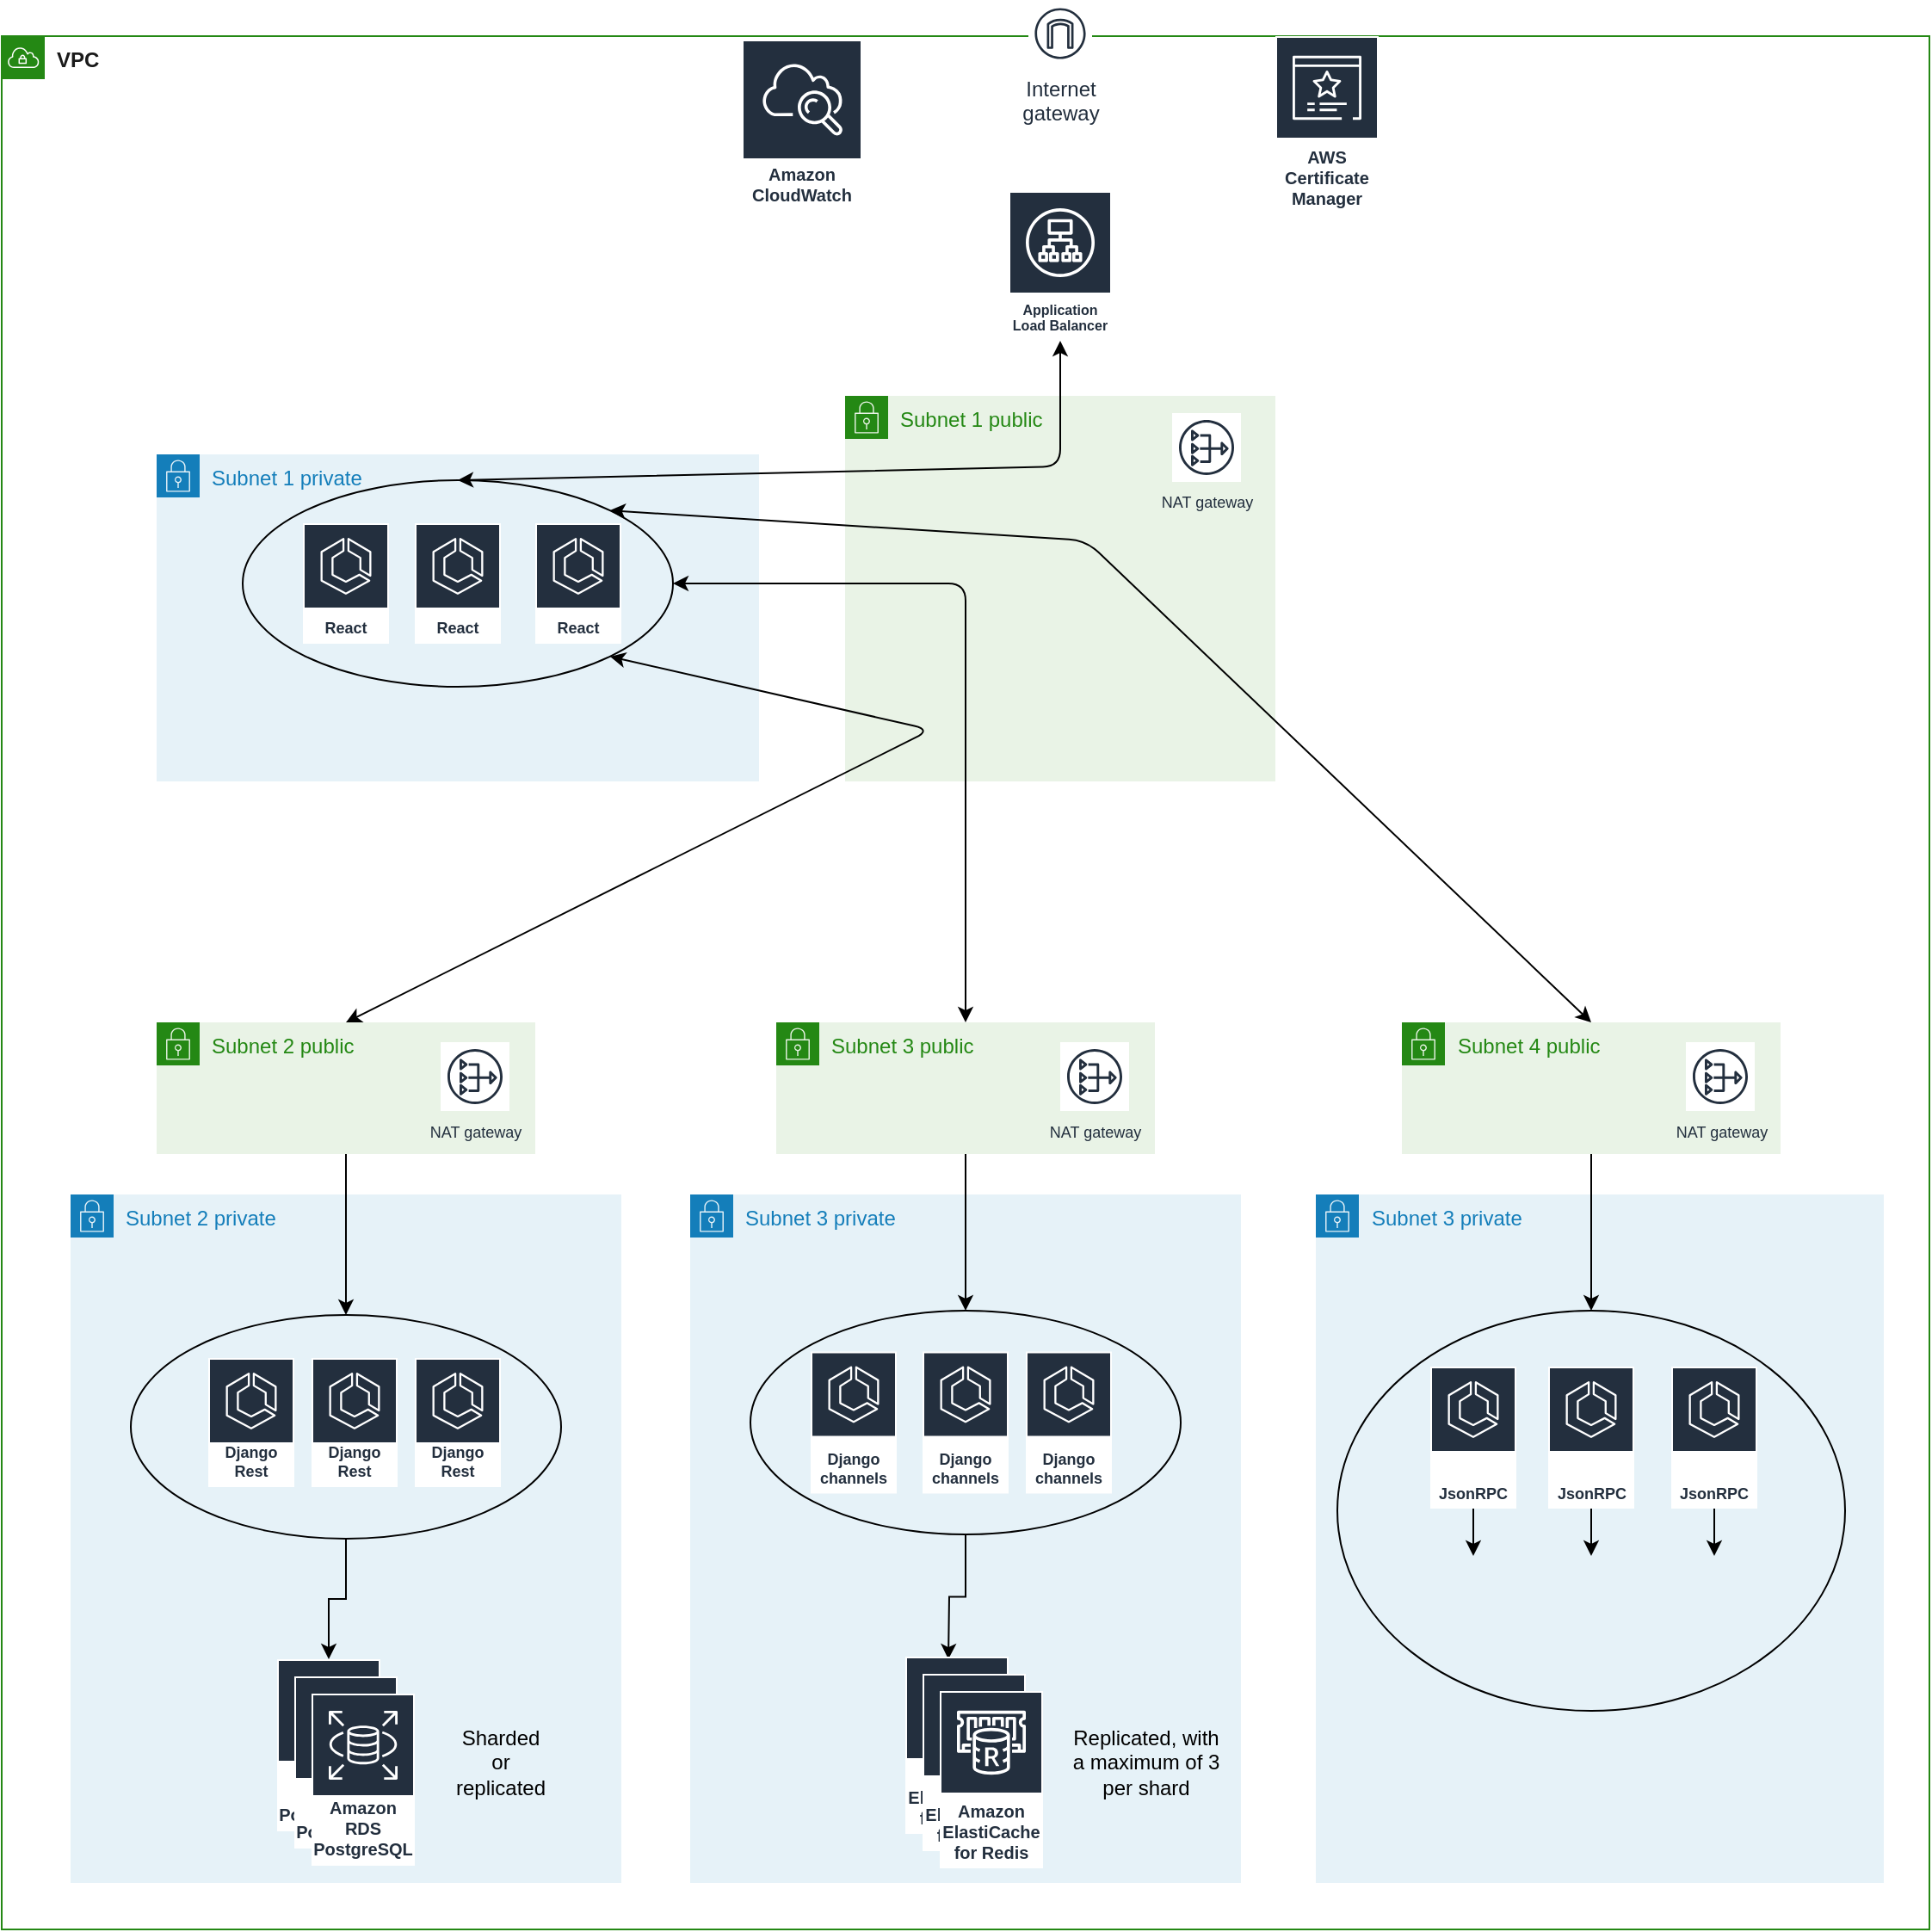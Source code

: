 <mxfile pages="2">
    <diagram id="yIJ_-FFv4Lxdrvn4IXZQ" name="DAT">
        <mxGraphModel dx="2458" dy="431" grid="1" gridSize="10" guides="1" tooltips="1" connect="1" arrows="1" fold="1" page="1" pageScale="1" pageWidth="827" pageHeight="1169" math="0" shadow="0">
            <root>
                <mxCell id="0"/>
                <mxCell id="1" parent="0"/>
                <mxCell id="kummcjpB8JUopzPaBtty-1" value="&lt;font color=&quot;#1a1a1a&quot;&gt;&lt;b&gt;VPC&lt;/b&gt;&lt;/font&gt;" style="points=[[0,0],[0.25,0],[0.5,0],[0.75,0],[1,0],[1,0.25],[1,0.5],[1,0.75],[1,1],[0.75,1],[0.5,1],[0.25,1],[0,1],[0,0.75],[0,0.5],[0,0.25]];outlineConnect=0;gradientColor=none;html=1;whiteSpace=wrap;fontSize=12;fontStyle=0;container=1;pointerEvents=0;collapsible=0;recursiveResize=0;shape=mxgraph.aws4.group;grIcon=mxgraph.aws4.group_vpc;strokeColor=#248814;fillColor=none;verticalAlign=top;align=left;spacingLeft=30;fontColor=#AAB7B8;dashed=0;" parent="1" vertex="1">
                    <mxGeometry x="-830" y="20" width="1120" height="1100" as="geometry"/>
                </mxCell>
                <mxCell id="kummcjpB8JUopzPaBtty-4" value="Subnet 2 private" style="points=[[0,0],[0.25,0],[0.5,0],[0.75,0],[1,0],[1,0.25],[1,0.5],[1,0.75],[1,1],[0.75,1],[0.5,1],[0.25,1],[0,1],[0,0.75],[0,0.5],[0,0.25]];outlineConnect=0;gradientColor=none;html=1;whiteSpace=wrap;fontSize=12;fontStyle=0;container=1;pointerEvents=0;collapsible=0;recursiveResize=0;shape=mxgraph.aws4.group;grIcon=mxgraph.aws4.group_security_group;grStroke=0;strokeColor=#147EBA;fillColor=#E6F2F8;verticalAlign=top;align=left;spacingLeft=30;fontColor=#147EBA;dashed=0;" parent="kummcjpB8JUopzPaBtty-1" vertex="1">
                    <mxGeometry x="40" y="673" width="320" height="400" as="geometry"/>
                </mxCell>
                <mxCell id="kummcjpB8JUopzPaBtty-22" value="Amazon RDS&lt;br&gt;PostgreSQL" style="sketch=0;outlineConnect=0;fontColor=#232F3E;gradientColor=none;strokeColor=#ffffff;fillColor=#232F3E;dashed=0;verticalLabelPosition=middle;verticalAlign=bottom;align=center;html=1;whiteSpace=wrap;fontSize=10;fontStyle=1;spacing=3;shape=mxgraph.aws4.productIcon;prIcon=mxgraph.aws4.rds;" parent="kummcjpB8JUopzPaBtty-4" vertex="1">
                    <mxGeometry x="120" y="270" width="60" height="100" as="geometry"/>
                </mxCell>
                <mxCell id="G5m1XdS1k9JuZVXHVIsI-61" value="Amazon RDS&lt;br&gt;PostgreSQL" style="sketch=0;outlineConnect=0;fontColor=#232F3E;gradientColor=none;strokeColor=#ffffff;fillColor=#232F3E;dashed=0;verticalLabelPosition=middle;verticalAlign=bottom;align=center;html=1;whiteSpace=wrap;fontSize=10;fontStyle=1;spacing=3;shape=mxgraph.aws4.productIcon;prIcon=mxgraph.aws4.rds;" parent="kummcjpB8JUopzPaBtty-4" vertex="1">
                    <mxGeometry x="130" y="280" width="60" height="100" as="geometry"/>
                </mxCell>
                <mxCell id="G5m1XdS1k9JuZVXHVIsI-62" value="Amazon RDS&lt;br&gt;PostgreSQL" style="sketch=0;outlineConnect=0;fontColor=#232F3E;gradientColor=none;strokeColor=#ffffff;fillColor=#232F3E;dashed=0;verticalLabelPosition=middle;verticalAlign=bottom;align=center;html=1;whiteSpace=wrap;fontSize=10;fontStyle=1;spacing=3;shape=mxgraph.aws4.productIcon;prIcon=mxgraph.aws4.rds;" parent="kummcjpB8JUopzPaBtty-4" vertex="1">
                    <mxGeometry x="140" y="290" width="60" height="100" as="geometry"/>
                </mxCell>
                <mxCell id="G5m1XdS1k9JuZVXHVIsI-63" value="Sharded or replicated" style="text;html=1;strokeColor=none;fillColor=none;align=center;verticalAlign=middle;whiteSpace=wrap;rounded=0;" parent="kummcjpB8JUopzPaBtty-4" vertex="1">
                    <mxGeometry x="220" y="315" width="60" height="30" as="geometry"/>
                </mxCell>
                <mxCell id="G5m1XdS1k9JuZVXHVIsI-69" style="edgeStyle=orthogonalEdgeStyle;rounded=0;orthogonalLoop=1;jettySize=auto;html=1;exitX=0.5;exitY=1;exitDx=0;exitDy=0;" parent="kummcjpB8JUopzPaBtty-4" source="G5m1XdS1k9JuZVXHVIsI-60" target="kummcjpB8JUopzPaBtty-22" edge="1">
                    <mxGeometry relative="1" as="geometry"/>
                </mxCell>
                <mxCell id="G5m1XdS1k9JuZVXHVIsI-60" value="" style="ellipse;whiteSpace=wrap;html=1;fillColor=none;" parent="kummcjpB8JUopzPaBtty-4" vertex="1">
                    <mxGeometry x="35" y="70" width="250" height="130" as="geometry"/>
                </mxCell>
                <mxCell id="G5m1XdS1k9JuZVXHVIsI-64" value="Django Rest" style="sketch=0;outlineConnect=0;fontColor=#232F3E;gradientColor=none;strokeColor=#ffffff;fillColor=#232F3E;dashed=0;verticalLabelPosition=middle;verticalAlign=bottom;align=center;html=1;whiteSpace=wrap;fontSize=9;fontStyle=1;spacing=3;shape=mxgraph.aws4.productIcon;prIcon=mxgraph.aws4.ecs;" parent="kummcjpB8JUopzPaBtty-4" vertex="1">
                    <mxGeometry x="80" y="95" width="50" height="75" as="geometry"/>
                </mxCell>
                <mxCell id="G5m1XdS1k9JuZVXHVIsI-68" value="Django Rest" style="sketch=0;outlineConnect=0;fontColor=#232F3E;gradientColor=none;strokeColor=#ffffff;fillColor=#232F3E;dashed=0;verticalLabelPosition=middle;verticalAlign=bottom;align=center;html=1;whiteSpace=wrap;fontSize=9;fontStyle=1;spacing=3;shape=mxgraph.aws4.productIcon;prIcon=mxgraph.aws4.ecs;" parent="kummcjpB8JUopzPaBtty-4" vertex="1">
                    <mxGeometry x="200" y="95" width="50" height="75" as="geometry"/>
                </mxCell>
                <mxCell id="G5m1XdS1k9JuZVXHVIsI-67" value="Django Rest" style="sketch=0;outlineConnect=0;fontColor=#232F3E;gradientColor=none;strokeColor=#ffffff;fillColor=#232F3E;dashed=0;verticalLabelPosition=middle;verticalAlign=bottom;align=center;html=1;whiteSpace=wrap;fontSize=9;fontStyle=1;spacing=3;shape=mxgraph.aws4.productIcon;prIcon=mxgraph.aws4.ecs;" parent="kummcjpB8JUopzPaBtty-4" vertex="1">
                    <mxGeometry x="140" y="95" width="50" height="75" as="geometry"/>
                </mxCell>
                <mxCell id="G5m1XdS1k9JuZVXHVIsI-71" style="edgeStyle=orthogonalEdgeStyle;rounded=0;orthogonalLoop=1;jettySize=auto;html=1;exitX=0.5;exitY=1;exitDx=0;exitDy=0;" parent="kummcjpB8JUopzPaBtty-1" source="kummcjpB8JUopzPaBtty-2" target="G5m1XdS1k9JuZVXHVIsI-60" edge="1">
                    <mxGeometry relative="1" as="geometry"/>
                </mxCell>
                <mxCell id="kummcjpB8JUopzPaBtty-2" value="Subnet 2 public" style="points=[[0,0],[0.25,0],[0.5,0],[0.75,0],[1,0],[1,0.25],[1,0.5],[1,0.75],[1,1],[0.75,1],[0.5,1],[0.25,1],[0,1],[0,0.75],[0,0.5],[0,0.25]];outlineConnect=0;gradientColor=none;html=1;whiteSpace=wrap;fontSize=12;fontStyle=0;container=1;pointerEvents=0;collapsible=0;recursiveResize=0;shape=mxgraph.aws4.group;grIcon=mxgraph.aws4.group_security_group;grStroke=0;strokeColor=#248814;fillColor=#E9F3E6;verticalAlign=top;align=left;spacingLeft=30;fontColor=#248814;dashed=0;" parent="kummcjpB8JUopzPaBtty-1" vertex="1">
                    <mxGeometry x="90" y="573" width="220" height="76.5" as="geometry"/>
                </mxCell>
                <mxCell id="kummcjpB8JUopzPaBtty-9" value="NAT gateway" style="sketch=0;outlineConnect=0;fontColor=#232F3E;gradientColor=none;strokeColor=#232F3E;fillColor=#ffffff;dashed=0;verticalLabelPosition=bottom;verticalAlign=top;align=center;html=1;fontSize=9;fontStyle=0;aspect=fixed;shape=mxgraph.aws4.resourceIcon;resIcon=mxgraph.aws4.nat_gateway;" parent="kummcjpB8JUopzPaBtty-2" vertex="1">
                    <mxGeometry x="165" y="11.5" width="40" height="40" as="geometry"/>
                </mxCell>
                <mxCell id="kummcjpB8JUopzPaBtty-7" value="Application Load Balancer" style="sketch=0;outlineConnect=0;fontColor=#232F3E;gradientColor=none;strokeColor=#ffffff;fillColor=#232F3E;dashed=0;verticalLabelPosition=middle;verticalAlign=bottom;align=center;html=1;whiteSpace=wrap;fontSize=8;fontStyle=1;spacing=3;shape=mxgraph.aws4.productIcon;prIcon=mxgraph.aws4.application_load_balancer;" parent="kummcjpB8JUopzPaBtty-1" vertex="1">
                    <mxGeometry x="585" y="90" width="60" height="87" as="geometry"/>
                </mxCell>
                <mxCell id="kummcjpB8JUopzPaBtty-36" value="Amazon CloudWatch" style="sketch=0;outlineConnect=0;fontColor=#232F3E;gradientColor=none;strokeColor=#ffffff;fillColor=#232F3E;dashed=0;verticalLabelPosition=middle;verticalAlign=bottom;align=center;html=1;whiteSpace=wrap;fontSize=10;fontStyle=1;spacing=3;shape=mxgraph.aws4.productIcon;prIcon=mxgraph.aws4.cloudwatch;" parent="kummcjpB8JUopzPaBtty-1" vertex="1">
                    <mxGeometry x="430" y="2" width="70" height="100" as="geometry"/>
                </mxCell>
                <mxCell id="kummcjpB8JUopzPaBtty-37" value="AWS Certificate Manager" style="sketch=0;outlineConnect=0;fontColor=#232F3E;gradientColor=none;strokeColor=#ffffff;fillColor=#232F3E;dashed=0;verticalLabelPosition=middle;verticalAlign=bottom;align=center;html=1;whiteSpace=wrap;fontSize=10;fontStyle=1;spacing=3;shape=mxgraph.aws4.productIcon;prIcon=mxgraph.aws4.certificate_manager_3;" parent="kummcjpB8JUopzPaBtty-1" vertex="1">
                    <mxGeometry x="740" width="60" height="104" as="geometry"/>
                </mxCell>
                <mxCell id="G5m1XdS1k9JuZVXHVIsI-42" value="Subnet 1 public" style="points=[[0,0],[0.25,0],[0.5,0],[0.75,0],[1,0],[1,0.25],[1,0.5],[1,0.75],[1,1],[0.75,1],[0.5,1],[0.25,1],[0,1],[0,0.75],[0,0.5],[0,0.25]];outlineConnect=0;gradientColor=none;html=1;whiteSpace=wrap;fontSize=12;fontStyle=0;container=1;pointerEvents=0;collapsible=0;recursiveResize=0;shape=mxgraph.aws4.group;grIcon=mxgraph.aws4.group_security_group;grStroke=0;strokeColor=#248814;fillColor=#E9F3E6;verticalAlign=top;align=left;spacingLeft=30;fontColor=#248814;dashed=0;" parent="kummcjpB8JUopzPaBtty-1" vertex="1">
                    <mxGeometry x="490" y="209" width="250" height="224" as="geometry"/>
                </mxCell>
                <mxCell id="G5m1XdS1k9JuZVXHVIsI-43" value="NAT gateway" style="sketch=0;outlineConnect=0;fontColor=#232F3E;gradientColor=none;strokeColor=#232F3E;fillColor=#ffffff;dashed=0;verticalLabelPosition=bottom;verticalAlign=top;align=center;html=1;fontSize=9;fontStyle=0;aspect=fixed;shape=mxgraph.aws4.resourceIcon;resIcon=mxgraph.aws4.nat_gateway;" parent="G5m1XdS1k9JuZVXHVIsI-42" vertex="1">
                    <mxGeometry x="190" y="10" width="40" height="40" as="geometry"/>
                </mxCell>
                <mxCell id="2" value="Subnet 3 private" style="points=[[0,0],[0.25,0],[0.5,0],[0.75,0],[1,0],[1,0.25],[1,0.5],[1,0.75],[1,1],[0.75,1],[0.5,1],[0.25,1],[0,1],[0,0.75],[0,0.5],[0,0.25]];outlineConnect=0;gradientColor=none;html=1;whiteSpace=wrap;fontSize=12;fontStyle=0;container=1;pointerEvents=0;collapsible=0;recursiveResize=0;shape=mxgraph.aws4.group;grIcon=mxgraph.aws4.group_security_group;grStroke=0;strokeColor=#147EBA;fillColor=#E6F2F8;verticalAlign=top;align=left;spacingLeft=30;fontColor=#147EBA;dashed=0;" parent="kummcjpB8JUopzPaBtty-1" vertex="1">
                    <mxGeometry x="400" y="673" width="320" height="400" as="geometry"/>
                </mxCell>
                <mxCell id="6" value="Replicated, with a maximum of 3 per shard" style="text;html=1;strokeColor=none;fillColor=none;align=center;verticalAlign=middle;whiteSpace=wrap;rounded=0;" parent="2" vertex="1">
                    <mxGeometry x="220" y="315" width="90" height="30" as="geometry"/>
                </mxCell>
                <mxCell id="7" style="edgeStyle=orthogonalEdgeStyle;rounded=0;orthogonalLoop=1;jettySize=auto;html=1;exitX=0.5;exitY=1;exitDx=0;exitDy=0;" parent="2" source="8" edge="1">
                    <mxGeometry relative="1" as="geometry">
                        <mxPoint x="150" y="270" as="targetPoint"/>
                    </mxGeometry>
                </mxCell>
                <mxCell id="8" value="" style="ellipse;whiteSpace=wrap;html=1;fillColor=none;" parent="2" vertex="1">
                    <mxGeometry x="35" y="67.5" width="250" height="130" as="geometry"/>
                </mxCell>
                <mxCell id="K8gn3vxTcKYhpOsCQgs4-1" value="Amazon ElastiCache for Redis" style="sketch=0;outlineConnect=0;fontColor=#232F3E;gradientColor=none;strokeColor=#ffffff;fillColor=#232F3E;dashed=0;verticalLabelPosition=middle;verticalAlign=bottom;align=center;html=1;whiteSpace=wrap;fontSize=10;fontStyle=1;spacing=3;shape=mxgraph.aws4.productIcon;prIcon=mxgraph.aws4.elasticache_for_redis;" parent="2" vertex="1">
                    <mxGeometry x="125" y="268.5" width="60" height="103" as="geometry"/>
                </mxCell>
                <mxCell id="12" value="Amazon ElastiCache for Redis" style="sketch=0;outlineConnect=0;fontColor=#232F3E;gradientColor=none;strokeColor=#ffffff;fillColor=#232F3E;dashed=0;verticalLabelPosition=middle;verticalAlign=bottom;align=center;html=1;whiteSpace=wrap;fontSize=10;fontStyle=1;spacing=3;shape=mxgraph.aws4.productIcon;prIcon=mxgraph.aws4.elasticache_for_redis;" parent="2" vertex="1">
                    <mxGeometry x="135" y="278.5" width="60" height="103" as="geometry"/>
                </mxCell>
                <mxCell id="13" value="Amazon ElastiCache for Redis" style="sketch=0;outlineConnect=0;fontColor=#232F3E;gradientColor=none;strokeColor=#ffffff;fillColor=#232F3E;dashed=0;verticalLabelPosition=middle;verticalAlign=bottom;align=center;html=1;whiteSpace=wrap;fontSize=10;fontStyle=1;spacing=3;shape=mxgraph.aws4.productIcon;prIcon=mxgraph.aws4.elasticache_for_redis;" parent="2" vertex="1">
                    <mxGeometry x="145" y="288.5" width="60" height="103" as="geometry"/>
                </mxCell>
                <mxCell id="14" value="Django channels" style="sketch=0;outlineConnect=0;fontColor=#232F3E;gradientColor=none;strokeColor=#ffffff;fillColor=#232F3E;dashed=0;verticalLabelPosition=middle;verticalAlign=bottom;align=center;html=1;whiteSpace=wrap;fontSize=9;fontStyle=1;spacing=3;shape=mxgraph.aws4.productIcon;prIcon=mxgraph.aws4.ecs;" parent="2" vertex="1">
                    <mxGeometry x="70" y="91.25" width="50" height="82.5" as="geometry"/>
                </mxCell>
                <mxCell id="17" value="Django channels" style="sketch=0;outlineConnect=0;fontColor=#232F3E;gradientColor=none;strokeColor=#ffffff;fillColor=#232F3E;dashed=0;verticalLabelPosition=middle;verticalAlign=bottom;align=center;html=1;whiteSpace=wrap;fontSize=9;fontStyle=1;spacing=3;shape=mxgraph.aws4.productIcon;prIcon=mxgraph.aws4.ecs;" parent="2" vertex="1">
                    <mxGeometry x="195" y="91.25" width="50" height="82.5" as="geometry"/>
                </mxCell>
                <mxCell id="16" value="Django channels" style="sketch=0;outlineConnect=0;fontColor=#232F3E;gradientColor=none;strokeColor=#ffffff;fillColor=#232F3E;dashed=0;verticalLabelPosition=middle;verticalAlign=bottom;align=center;html=1;whiteSpace=wrap;fontSize=9;fontStyle=1;spacing=3;shape=mxgraph.aws4.productIcon;prIcon=mxgraph.aws4.ecs;" parent="2" vertex="1">
                    <mxGeometry x="135" y="91.25" width="50" height="82.5" as="geometry"/>
                </mxCell>
                <mxCell id="21" style="edgeStyle=none;html=1;exitX=0.5;exitY=1;exitDx=0;exitDy=0;entryX=0.5;entryY=0;entryDx=0;entryDy=0;" parent="kummcjpB8JUopzPaBtty-1" source="18" target="8" edge="1">
                    <mxGeometry relative="1" as="geometry"/>
                </mxCell>
                <mxCell id="18" value="Subnet 3 public" style="points=[[0,0],[0.25,0],[0.5,0],[0.75,0],[1,0],[1,0.25],[1,0.5],[1,0.75],[1,1],[0.75,1],[0.5,1],[0.25,1],[0,1],[0,0.75],[0,0.5],[0,0.25]];outlineConnect=0;gradientColor=none;html=1;whiteSpace=wrap;fontSize=12;fontStyle=0;container=1;pointerEvents=0;collapsible=0;recursiveResize=0;shape=mxgraph.aws4.group;grIcon=mxgraph.aws4.group_security_group;grStroke=0;strokeColor=#248814;fillColor=#E9F3E6;verticalAlign=top;align=left;spacingLeft=30;fontColor=#248814;dashed=0;" parent="kummcjpB8JUopzPaBtty-1" vertex="1">
                    <mxGeometry x="450" y="573" width="220" height="76.5" as="geometry"/>
                </mxCell>
                <mxCell id="19" value="NAT gateway" style="sketch=0;outlineConnect=0;fontColor=#232F3E;gradientColor=none;strokeColor=#232F3E;fillColor=#ffffff;dashed=0;verticalLabelPosition=bottom;verticalAlign=top;align=center;html=1;fontSize=9;fontStyle=0;aspect=fixed;shape=mxgraph.aws4.resourceIcon;resIcon=mxgraph.aws4.nat_gateway;" parent="18" vertex="1">
                    <mxGeometry x="165" y="11.5" width="40" height="40" as="geometry"/>
                </mxCell>
                <mxCell id="G5m1XdS1k9JuZVXHVIsI-36" value="Subnet 1 private" style="points=[[0,0],[0.25,0],[0.5,0],[0.75,0],[1,0],[1,0.25],[1,0.5],[1,0.75],[1,1],[0.75,1],[0.5,1],[0.25,1],[0,1],[0,0.75],[0,0.5],[0,0.25]];outlineConnect=0;gradientColor=none;html=1;whiteSpace=wrap;fontSize=12;fontStyle=0;container=1;pointerEvents=0;collapsible=0;recursiveResize=0;shape=mxgraph.aws4.group;grIcon=mxgraph.aws4.group_security_group;grStroke=0;strokeColor=#147EBA;fillColor=#E6F2F8;verticalAlign=top;align=left;spacingLeft=30;fontColor=#147EBA;dashed=0;" parent="kummcjpB8JUopzPaBtty-1" vertex="1">
                    <mxGeometry x="90" y="243" width="350" height="190" as="geometry"/>
                </mxCell>
                <mxCell id="G5m1XdS1k9JuZVXHVIsI-38" value="React" style="sketch=0;outlineConnect=0;fontColor=#232F3E;gradientColor=none;strokeColor=#ffffff;fillColor=#232F3E;dashed=0;verticalLabelPosition=middle;verticalAlign=bottom;align=center;html=1;whiteSpace=wrap;fontSize=9;fontStyle=1;spacing=3;shape=mxgraph.aws4.productIcon;prIcon=mxgraph.aws4.ecs;" parent="G5m1XdS1k9JuZVXHVIsI-36" vertex="1">
                    <mxGeometry x="85" y="40" width="50" height="70" as="geometry"/>
                </mxCell>
                <mxCell id="G5m1XdS1k9JuZVXHVIsI-58" value="React" style="sketch=0;outlineConnect=0;fontColor=#232F3E;gradientColor=none;strokeColor=#ffffff;fillColor=#232F3E;dashed=0;verticalLabelPosition=middle;verticalAlign=bottom;align=center;html=1;whiteSpace=wrap;fontSize=9;fontStyle=1;spacing=3;shape=mxgraph.aws4.productIcon;prIcon=mxgraph.aws4.ecs;" parent="G5m1XdS1k9JuZVXHVIsI-36" vertex="1">
                    <mxGeometry x="220" y="40" width="50" height="70" as="geometry"/>
                </mxCell>
                <mxCell id="G5m1XdS1k9JuZVXHVIsI-59" value="" style="ellipse;whiteSpace=wrap;html=1;fillColor=none;" parent="G5m1XdS1k9JuZVXHVIsI-36" vertex="1">
                    <mxGeometry x="50" y="15" width="250" height="120" as="geometry"/>
                </mxCell>
                <mxCell id="G5m1XdS1k9JuZVXHVIsI-57" value="React" style="sketch=0;outlineConnect=0;fontColor=#232F3E;gradientColor=none;strokeColor=#ffffff;fillColor=#232F3E;dashed=0;verticalLabelPosition=middle;verticalAlign=bottom;align=center;html=1;whiteSpace=wrap;fontSize=9;fontStyle=1;spacing=3;shape=mxgraph.aws4.productIcon;prIcon=mxgraph.aws4.ecs;" parent="G5m1XdS1k9JuZVXHVIsI-36" vertex="1">
                    <mxGeometry x="150" y="40" width="50" height="70" as="geometry"/>
                </mxCell>
                <mxCell id="22" style="edgeStyle=none;html=1;exitX=1;exitY=0.5;exitDx=0;exitDy=0;entryX=0.5;entryY=0;entryDx=0;entryDy=0;startArrow=classic;startFill=1;" parent="kummcjpB8JUopzPaBtty-1" source="G5m1XdS1k9JuZVXHVIsI-59" target="18" edge="1">
                    <mxGeometry relative="1" as="geometry">
                        <Array as="points">
                            <mxPoint x="560" y="318"/>
                        </Array>
                    </mxGeometry>
                </mxCell>
                <mxCell id="23" style="edgeStyle=none;html=1;exitX=1;exitY=1;exitDx=0;exitDy=0;entryX=0.5;entryY=0;entryDx=0;entryDy=0;startArrow=classic;startFill=1;" parent="kummcjpB8JUopzPaBtty-1" source="G5m1XdS1k9JuZVXHVIsI-59" target="kummcjpB8JUopzPaBtty-2" edge="1">
                    <mxGeometry relative="1" as="geometry">
                        <Array as="points">
                            <mxPoint x="540" y="403"/>
                        </Array>
                    </mxGeometry>
                </mxCell>
                <mxCell id="37" value="Subnet 3 private" style="points=[[0,0],[0.25,0],[0.5,0],[0.75,0],[1,0],[1,0.25],[1,0.5],[1,0.75],[1,1],[0.75,1],[0.5,1],[0.25,1],[0,1],[0,0.75],[0,0.5],[0,0.25]];outlineConnect=0;gradientColor=none;html=1;whiteSpace=wrap;fontSize=12;fontStyle=0;container=1;pointerEvents=0;collapsible=0;recursiveResize=0;shape=mxgraph.aws4.group;grIcon=mxgraph.aws4.group_security_group;grStroke=0;strokeColor=#147EBA;fillColor=#E6F2F8;verticalAlign=top;align=left;spacingLeft=30;fontColor=#147EBA;dashed=0;" parent="kummcjpB8JUopzPaBtty-1" vertex="1">
                    <mxGeometry x="763.5" y="673" width="330" height="400" as="geometry"/>
                </mxCell>
                <mxCell id="40" value="" style="ellipse;whiteSpace=wrap;html=1;fillColor=none;" parent="37" vertex="1">
                    <mxGeometry x="12.5" y="67.5" width="295" height="232.5" as="geometry"/>
                </mxCell>
                <mxCell id="55" style="edgeStyle=none;html=1;entryX=0.5;entryY=0;entryDx=0;entryDy=0;" parent="37" source="44" target="52" edge="1">
                    <mxGeometry relative="1" as="geometry"/>
                </mxCell>
                <mxCell id="44" value="JsonRPC" style="sketch=0;outlineConnect=0;fontColor=#232F3E;gradientColor=none;strokeColor=#ffffff;fillColor=#232F3E;dashed=0;verticalLabelPosition=middle;verticalAlign=bottom;align=center;html=1;whiteSpace=wrap;fontSize=9;fontStyle=1;spacing=3;shape=mxgraph.aws4.productIcon;prIcon=mxgraph.aws4.ecs;" parent="37" vertex="1">
                    <mxGeometry x="66.5" y="100" width="50" height="82.5" as="geometry"/>
                </mxCell>
                <mxCell id="57" style="edgeStyle=none;html=1;entryX=0.5;entryY=0;entryDx=0;entryDy=0;" parent="37" source="45" target="54" edge="1">
                    <mxGeometry relative="1" as="geometry"/>
                </mxCell>
                <mxCell id="45" value="JsonRPC" style="sketch=0;outlineConnect=0;fontColor=#232F3E;gradientColor=none;strokeColor=#ffffff;fillColor=#232F3E;dashed=0;verticalLabelPosition=middle;verticalAlign=bottom;align=center;html=1;whiteSpace=wrap;fontSize=9;fontStyle=1;spacing=3;shape=mxgraph.aws4.productIcon;prIcon=mxgraph.aws4.ecs;" parent="37" vertex="1">
                    <mxGeometry x="206.5" y="100" width="50" height="82.5" as="geometry"/>
                </mxCell>
                <mxCell id="56" style="edgeStyle=none;html=1;entryX=0.5;entryY=0;entryDx=0;entryDy=0;" parent="37" source="46" target="53" edge="1">
                    <mxGeometry relative="1" as="geometry"/>
                </mxCell>
                <mxCell id="46" value="JsonRPC" style="sketch=0;outlineConnect=0;fontColor=#232F3E;gradientColor=none;strokeColor=#ffffff;fillColor=#232F3E;dashed=0;verticalLabelPosition=middle;verticalAlign=bottom;align=center;html=1;whiteSpace=wrap;fontSize=9;fontStyle=1;spacing=3;shape=mxgraph.aws4.productIcon;prIcon=mxgraph.aws4.ecs;" parent="37" vertex="1">
                    <mxGeometry x="135" y="100" width="50" height="82.5" as="geometry"/>
                </mxCell>
                <mxCell id="52" value="" style="shape=image;verticalLabelPosition=bottom;labelBackgroundColor=#ffffff;verticalAlign=top;aspect=fixed;imageAspect=0;image=https://cdn-icons-png.flaticon.com/512/6303/6303303.png;" parent="37" vertex="1">
                    <mxGeometry x="61" y="210" width="61" height="61" as="geometry"/>
                </mxCell>
                <mxCell id="54" value="" style="shape=image;verticalLabelPosition=bottom;labelBackgroundColor=#ffffff;verticalAlign=top;aspect=fixed;imageAspect=0;image=https://cdn-icons-png.flaticon.com/512/6303/6303303.png;" parent="37" vertex="1">
                    <mxGeometry x="201" y="210" width="61" height="61" as="geometry"/>
                </mxCell>
                <mxCell id="53" value="" style="shape=image;verticalLabelPosition=bottom;labelBackgroundColor=#ffffff;verticalAlign=top;aspect=fixed;imageAspect=0;image=https://cdn-icons-png.flaticon.com/512/6303/6303303.png;" parent="37" vertex="1">
                    <mxGeometry x="129.5" y="210" width="61" height="61" as="geometry"/>
                </mxCell>
                <mxCell id="47" style="edgeStyle=none;html=1;exitX=0.5;exitY=1;exitDx=0;exitDy=0;entryX=0.5;entryY=0;entryDx=0;entryDy=0;" parent="kummcjpB8JUopzPaBtty-1" source="48" target="40" edge="1">
                    <mxGeometry relative="1" as="geometry"/>
                </mxCell>
                <mxCell id="48" value="Subnet 4 public" style="points=[[0,0],[0.25,0],[0.5,0],[0.75,0],[1,0],[1,0.25],[1,0.5],[1,0.75],[1,1],[0.75,1],[0.5,1],[0.25,1],[0,1],[0,0.75],[0,0.5],[0,0.25]];outlineConnect=0;gradientColor=none;html=1;whiteSpace=wrap;fontSize=12;fontStyle=0;container=1;pointerEvents=0;collapsible=0;recursiveResize=0;shape=mxgraph.aws4.group;grIcon=mxgraph.aws4.group_security_group;grStroke=0;strokeColor=#248814;fillColor=#E9F3E6;verticalAlign=top;align=left;spacingLeft=30;fontColor=#248814;dashed=0;" parent="kummcjpB8JUopzPaBtty-1" vertex="1">
                    <mxGeometry x="813.5" y="573" width="220" height="76.5" as="geometry"/>
                </mxCell>
                <mxCell id="49" value="NAT gateway" style="sketch=0;outlineConnect=0;fontColor=#232F3E;gradientColor=none;strokeColor=#232F3E;fillColor=#ffffff;dashed=0;verticalLabelPosition=bottom;verticalAlign=top;align=center;html=1;fontSize=9;fontStyle=0;aspect=fixed;shape=mxgraph.aws4.resourceIcon;resIcon=mxgraph.aws4.nat_gateway;" parent="48" vertex="1">
                    <mxGeometry x="165" y="11.5" width="40" height="40" as="geometry"/>
                </mxCell>
                <mxCell id="58" style="edgeStyle=none;html=1;exitX=1;exitY=0;exitDx=0;exitDy=0;entryX=0.5;entryY=0;entryDx=0;entryDy=0;startArrow=classic;startFill=1;" parent="kummcjpB8JUopzPaBtty-1" source="G5m1XdS1k9JuZVXHVIsI-59" target="48" edge="1">
                    <mxGeometry relative="1" as="geometry">
                        <Array as="points">
                            <mxPoint x="630" y="293"/>
                        </Array>
                    </mxGeometry>
                </mxCell>
                <mxCell id="kummcjpB8JUopzPaBtty-6" value="Internet&#10;gateway" style="sketch=0;outlineConnect=0;fontColor=#232F3E;gradientColor=none;strokeColor=#232F3E;fillColor=#ffffff;dashed=0;verticalLabelPosition=bottom;verticalAlign=top;align=center;html=1;fontSize=12;fontStyle=0;aspect=fixed;shape=mxgraph.aws4.resourceIcon;resIcon=mxgraph.aws4.internet_gateway;" parent="kummcjpB8JUopzPaBtty-1" vertex="1">
                    <mxGeometry x="596.5" y="-20" width="37" height="37" as="geometry"/>
                </mxCell>
                <mxCell id="59" style="edgeStyle=none;html=1;entryX=0.5;entryY=0;entryDx=0;entryDy=0;startArrow=classic;startFill=1;" parent="kummcjpB8JUopzPaBtty-1" source="kummcjpB8JUopzPaBtty-7" target="G5m1XdS1k9JuZVXHVIsI-59" edge="1">
                    <mxGeometry relative="1" as="geometry">
                        <Array as="points">
                            <mxPoint x="615" y="250"/>
                        </Array>
                    </mxGeometry>
                </mxCell>
            </root>
        </mxGraphModel>
    </diagram>
    <diagram id="tzYi80LdI5HtbkLp4Ox8" name="Connectivity">
        <mxGraphModel dx="1422" dy="1936" grid="1" gridSize="10" guides="1" tooltips="1" connect="1" arrows="1" fold="1" page="1" pageScale="1" pageWidth="827" pageHeight="1169" math="0" shadow="0">
            <root>
                <mxCell id="0"/>
                <mxCell id="1" parent="0"/>
                <mxCell id="ZVlaA855vBfqpdW-gmFJ-1" value="&lt;font color=&quot;#1a1a1a&quot;&gt;&lt;b&gt;Name: &lt;/b&gt;vpc-prd-happy-derm&lt;br&gt;&lt;b&gt;CIDR : &lt;/b&gt;10.10.0.0/16&lt;/font&gt;" style="points=[[0,0],[0.25,0],[0.5,0],[0.75,0],[1,0],[1,0.25],[1,0.5],[1,0.75],[1,1],[0.75,1],[0.5,1],[0.25,1],[0,1],[0,0.75],[0,0.5],[0,0.25]];outlineConnect=0;gradientColor=none;html=1;whiteSpace=wrap;fontSize=12;fontStyle=0;container=1;pointerEvents=0;collapsible=0;recursiveResize=0;shape=mxgraph.aws4.group;grIcon=mxgraph.aws4.group_vpc;strokeColor=#248814;fillColor=none;verticalAlign=top;align=left;spacingLeft=30;fontColor=#AAB7B8;dashed=0;" vertex="1" parent="1">
                    <mxGeometry x="585" y="-170" width="390" height="550" as="geometry"/>
                </mxCell>
                <mxCell id="ZVlaA855vBfqpdW-gmFJ-2" value="sn-prd-happy-derm-private-a/b" style="points=[[0,0],[0.25,0],[0.5,0],[0.75,0],[1,0],[1,0.25],[1,0.5],[1,0.75],[1,1],[0.75,1],[0.5,1],[0.25,1],[0,1],[0,0.75],[0,0.5],[0,0.25]];outlineConnect=0;gradientColor=none;html=1;whiteSpace=wrap;fontSize=12;fontStyle=0;container=1;pointerEvents=0;collapsible=0;recursiveResize=0;shape=mxgraph.aws4.group;grIcon=mxgraph.aws4.group_security_group;grStroke=0;strokeColor=#147EBA;fillColor=#E6F2F8;verticalAlign=top;align=left;spacingLeft=30;fontColor=#147EBA;dashed=0;" vertex="1" parent="ZVlaA855vBfqpdW-gmFJ-1">
                    <mxGeometry x="100" y="260" width="240" height="240" as="geometry"/>
                </mxCell>
                <mxCell id="MqsNabcC_ng6BVXZ8rvf-2" value="Network Load Balancer" style="sketch=0;outlineConnect=0;fontColor=#232F3E;gradientColor=none;strokeColor=#ffffff;fillColor=#232F3E;dashed=0;verticalLabelPosition=middle;verticalAlign=bottom;align=center;html=1;whiteSpace=wrap;fontSize=10;fontStyle=1;spacing=3;shape=mxgraph.aws4.productIcon;prIcon=mxgraph.aws4.network_load_balancer;" vertex="1" parent="ZVlaA855vBfqpdW-gmFJ-2">
                    <mxGeometry x="86" y="70" width="60" height="105" as="geometry"/>
                </mxCell>
                <mxCell id="MqsNabcC_ng6BVXZ8rvf-3" value="Internal" style="text;html=1;align=center;verticalAlign=middle;resizable=0;points=[];autosize=1;strokeColor=none;fillColor=none;fontSize=8;fontColor=#007FFF;" vertex="1" parent="ZVlaA855vBfqpdW-gmFJ-2">
                    <mxGeometry x="120" y="175" width="50" height="20" as="geometry"/>
                </mxCell>
                <mxCell id="ZVlaA855vBfqpdW-gmFJ-15" value="sn-prd-happy-derm-public-a/b" style="points=[[0,0],[0.25,0],[0.5,0],[0.75,0],[1,0],[1,0.25],[1,0.5],[1,0.75],[1,1],[0.75,1],[0.5,1],[0.25,1],[0,1],[0,0.75],[0,0.5],[0,0.25]];outlineConnect=0;gradientColor=none;html=1;whiteSpace=wrap;fontSize=12;fontStyle=0;container=1;pointerEvents=0;collapsible=0;recursiveResize=0;shape=mxgraph.aws4.group;grIcon=mxgraph.aws4.group_security_group;grStroke=0;strokeColor=#248814;fillColor=#E9F3E6;verticalAlign=top;align=left;spacingLeft=30;fontColor=#248814;dashed=0;" vertex="1" parent="ZVlaA855vBfqpdW-gmFJ-1">
                    <mxGeometry x="100" y="110" width="250" height="130" as="geometry"/>
                </mxCell>
                <mxCell id="ZVlaA855vBfqpdW-gmFJ-24" value="Application Load Balancer" style="sketch=0;outlineConnect=0;fontColor=#232F3E;gradientColor=none;strokeColor=#ffffff;fillColor=#232F3E;dashed=0;verticalLabelPosition=middle;verticalAlign=bottom;align=center;html=1;whiteSpace=wrap;fontSize=8;fontStyle=1;spacing=3;shape=mxgraph.aws4.productIcon;prIcon=mxgraph.aws4.application_load_balancer;" vertex="1" parent="ZVlaA855vBfqpdW-gmFJ-15">
                    <mxGeometry x="90" y="30" width="60" height="87" as="geometry"/>
                </mxCell>
                <mxCell id="ZVlaA855vBfqpdW-gmFJ-25" value="Internet Facing" style="text;html=1;align=center;verticalAlign=middle;resizable=0;points=[];autosize=1;strokeColor=none;fillColor=none;fontSize=8;fontColor=#007FFF;" vertex="1" parent="ZVlaA855vBfqpdW-gmFJ-15">
                    <mxGeometry x="80" y="110" width="80" height="20" as="geometry"/>
                </mxCell>
                <mxCell id="ZVlaA855vBfqpdW-gmFJ-19" value="Internet&#10;gateway" style="sketch=0;outlineConnect=0;fontColor=#232F3E;gradientColor=none;strokeColor=#232F3E;fillColor=#ffffff;dashed=0;verticalLabelPosition=bottom;verticalAlign=top;align=center;html=1;fontSize=12;fontStyle=0;aspect=fixed;shape=mxgraph.aws4.resourceIcon;resIcon=mxgraph.aws4.internet_gateway;" vertex="1" parent="ZVlaA855vBfqpdW-gmFJ-1">
                    <mxGeometry x="340" y="-30" width="37" height="37" as="geometry"/>
                </mxCell>
                <mxCell id="MqsNabcC_ng6BVXZ8rvf-5" style="edgeStyle=orthogonalEdgeStyle;rounded=0;orthogonalLoop=1;jettySize=auto;html=1;entryX=0.45;entryY=0.963;entryDx=0;entryDy=0;entryPerimeter=0;" edge="1" parent="ZVlaA855vBfqpdW-gmFJ-1" source="MqsNabcC_ng6BVXZ8rvf-2" target="ZVlaA855vBfqpdW-gmFJ-25">
                    <mxGeometry relative="1" as="geometry"/>
                </mxCell>
                <mxCell id="MqsNabcC_ng6BVXZ8rvf-6" value="Internet" style="aspect=fixed;perimeter=ellipsePerimeter;html=1;align=center;shadow=0;dashed=0;spacingTop=3;image;image=img/lib/active_directory/internet_cloud.svg;labelPosition=center;verticalLabelPosition=top;verticalAlign=bottom;" vertex="1" parent="1">
                    <mxGeometry x="360" y="-43.1" width="178.1" height="112.2" as="geometry"/>
                </mxCell>
                <mxCell id="MqsNabcC_ng6BVXZ8rvf-8" style="edgeStyle=orthogonalEdgeStyle;rounded=0;orthogonalLoop=1;jettySize=auto;html=1;" edge="1" parent="1" source="MqsNabcC_ng6BVXZ8rvf-7" target="ZVlaA855vBfqpdW-gmFJ-24">
                    <mxGeometry relative="1" as="geometry"/>
                </mxCell>
                <mxCell id="MqsNabcC_ng6BVXZ8rvf-9" value="https:443" style="edgeLabel;html=1;align=center;verticalAlign=middle;resizable=0;points=[];" vertex="1" connectable="0" parent="MqsNabcC_ng6BVXZ8rvf-8">
                    <mxGeometry x="-0.348" y="3" relative="1" as="geometry">
                        <mxPoint x="27" y="-5" as="offset"/>
                    </mxGeometry>
                </mxCell>
                <mxCell id="MqsNabcC_ng6BVXZ8rvf-7" value="User" style="html=1;strokeColor=none;fillColor=#0079D6;labelPosition=center;verticalLabelPosition=middle;verticalAlign=top;align=center;fontSize=12;outlineConnect=0;spacingTop=-6;fontColor=#FFFFFF;sketch=0;shape=mxgraph.sitemap.user;" vertex="1" parent="1">
                    <mxGeometry x="420" y="-11.5" width="70" height="50" as="geometry"/>
                </mxCell>
                <mxCell id="MqsNabcC_ng6BVXZ8rvf-10" value="Centre Dermatologie" style="sketch=0;outlineConnect=0;gradientColor=none;html=1;whiteSpace=wrap;fontSize=12;fontStyle=0;shape=mxgraph.aws4.group;grIcon=mxgraph.aws4.group_on_premise;strokeColor=#858B94;fillColor=none;verticalAlign=top;align=left;spacingLeft=30;fontColor=#858B94;dashed=0;rotation=-90;" vertex="1" parent="1">
                    <mxGeometry x="915" y="35" width="540" height="130" as="geometry"/>
                </mxCell>
                <mxCell id="MqsNabcC_ng6BVXZ8rvf-24" style="edgeStyle=orthogonalEdgeStyle;rounded=1;orthogonalLoop=1;jettySize=auto;html=1;shadow=1;fontSize=11;strokeWidth=2;" edge="1" parent="1" source="MqsNabcC_ng6BVXZ8rvf-12" target="MqsNabcC_ng6BVXZ8rvf-16">
                    <mxGeometry relative="1" as="geometry">
                        <Array as="points">
                            <mxPoint x="1205" y="35"/>
                            <mxPoint x="1180" y="35"/>
                            <mxPoint x="1180" y="100"/>
                        </Array>
                    </mxGeometry>
                </mxCell>
                <mxCell id="MqsNabcC_ng6BVXZ8rvf-25" value="https:443" style="edgeLabel;html=1;align=center;verticalAlign=middle;resizable=0;points=[];fontSize=11;" vertex="1" connectable="0" parent="MqsNabcC_ng6BVXZ8rvf-24">
                    <mxGeometry x="-0.388" y="-2" relative="1" as="geometry">
                        <mxPoint as="offset"/>
                    </mxGeometry>
                </mxCell>
                <mxCell id="MqsNabcC_ng6BVXZ8rvf-12" value="User" style="html=1;verticalLabelPosition=bottom;align=center;labelBackgroundColor=#ffffff;verticalAlign=top;strokeWidth=2;strokeColor=#0080F0;shadow=0;dashed=0;shape=mxgraph.ios7.icons.user;" vertex="1" parent="1">
                    <mxGeometry x="1170" y="-50" width="30" height="30" as="geometry"/>
                </mxCell>
                <mxCell id="MqsNabcC_ng6BVXZ8rvf-23" style="edgeStyle=orthogonalEdgeStyle;rounded=1;orthogonalLoop=1;jettySize=auto;html=1;shadow=1;fontSize=11;strokeWidth=2;" edge="1" parent="1" source="MqsNabcC_ng6BVXZ8rvf-15" target="MqsNabcC_ng6BVXZ8rvf-14">
                    <mxGeometry relative="1" as="geometry"/>
                </mxCell>
                <mxCell id="MqsNabcC_ng6BVXZ8rvf-15" value="VPN&#10;Connection" style="sketch=0;outlineConnect=0;fontColor=#232F3E;gradientColor=none;strokeColor=#232F3E;fillColor=#ffffff;dashed=0;verticalLabelPosition=middle;verticalAlign=middle;align=right;html=1;fontSize=11;fontStyle=0;aspect=fixed;shape=mxgraph.aws4.resourceIcon;resIcon=mxgraph.aws4.vpn_connection;labelPosition=left;" vertex="1" parent="1">
                    <mxGeometry x="1070" y="170" width="45" height="45" as="geometry"/>
                </mxCell>
                <mxCell id="MqsNabcC_ng6BVXZ8rvf-18" style="edgeStyle=orthogonalEdgeStyle;rounded=0;orthogonalLoop=1;jettySize=auto;html=1;fontSize=11;fillColor=#f8cecc;strokeColor=#b85450;strokeWidth=2;" edge="1" parent="1" source="MqsNabcC_ng6BVXZ8rvf-16" target="MqsNabcC_ng6BVXZ8rvf-15">
                    <mxGeometry relative="1" as="geometry">
                        <Array as="points">
                            <mxPoint x="1093" y="100"/>
                        </Array>
                    </mxGeometry>
                </mxCell>
                <mxCell id="MqsNabcC_ng6BVXZ8rvf-16" value="Customer&#10;gateway" style="sketch=0;outlineConnect=0;fontColor=#232F3E;gradientColor=none;strokeColor=#232F3E;fillColor=#ffffff;dashed=0;verticalLabelPosition=top;verticalAlign=bottom;align=center;html=1;fontSize=12;fontStyle=0;aspect=fixed;shape=mxgraph.aws4.resourceIcon;resIcon=mxgraph.aws4.customer_gateway;labelPosition=center;" vertex="1" parent="1">
                    <mxGeometry x="1100" y="80" width="40" height="40" as="geometry"/>
                </mxCell>
                <mxCell id="MqsNabcC_ng6BVXZ8rvf-14" value="VPN Gateway" style="sketch=0;outlineConnect=0;fontColor=#232F3E;gradientColor=none;strokeColor=#232F3E;fillColor=#ffffff;dashed=0;verticalLabelPosition=top;verticalAlign=bottom;align=center;html=1;fontSize=10;fontStyle=0;aspect=fixed;shape=mxgraph.aws4.resourceIcon;resIcon=mxgraph.aws4.vpn_gateway;labelPosition=center;" vertex="1" parent="1">
                    <mxGeometry x="962" y="170" width="40" height="40" as="geometry"/>
                </mxCell>
                <mxCell id="MqsNabcC_ng6BVXZ8rvf-21" style="edgeStyle=orthogonalEdgeStyle;rounded=1;orthogonalLoop=1;jettySize=auto;html=1;shadow=1;fontSize=11;strokeWidth=2;" edge="1" parent="1" source="MqsNabcC_ng6BVXZ8rvf-14" target="MqsNabcC_ng6BVXZ8rvf-2">
                    <mxGeometry relative="1" as="geometry"/>
                </mxCell>
            </root>
        </mxGraphModel>
    </diagram>
</mxfile>